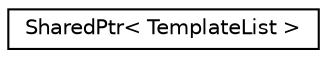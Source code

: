 digraph "Graphical Class Hierarchy"
{
 // INTERACTIVE_SVG=YES
  edge [fontname="Helvetica",fontsize="10",labelfontname="Helvetica",labelfontsize="10"];
  node [fontname="Helvetica",fontsize="10",shape=record];
  rankdir="LR";
  Node0 [label="SharedPtr\< TemplateList \>",height=0.2,width=0.4,color="black", fillcolor="white", style="filled",URL="$df/d12/class_shared_ptr.html"];
}
